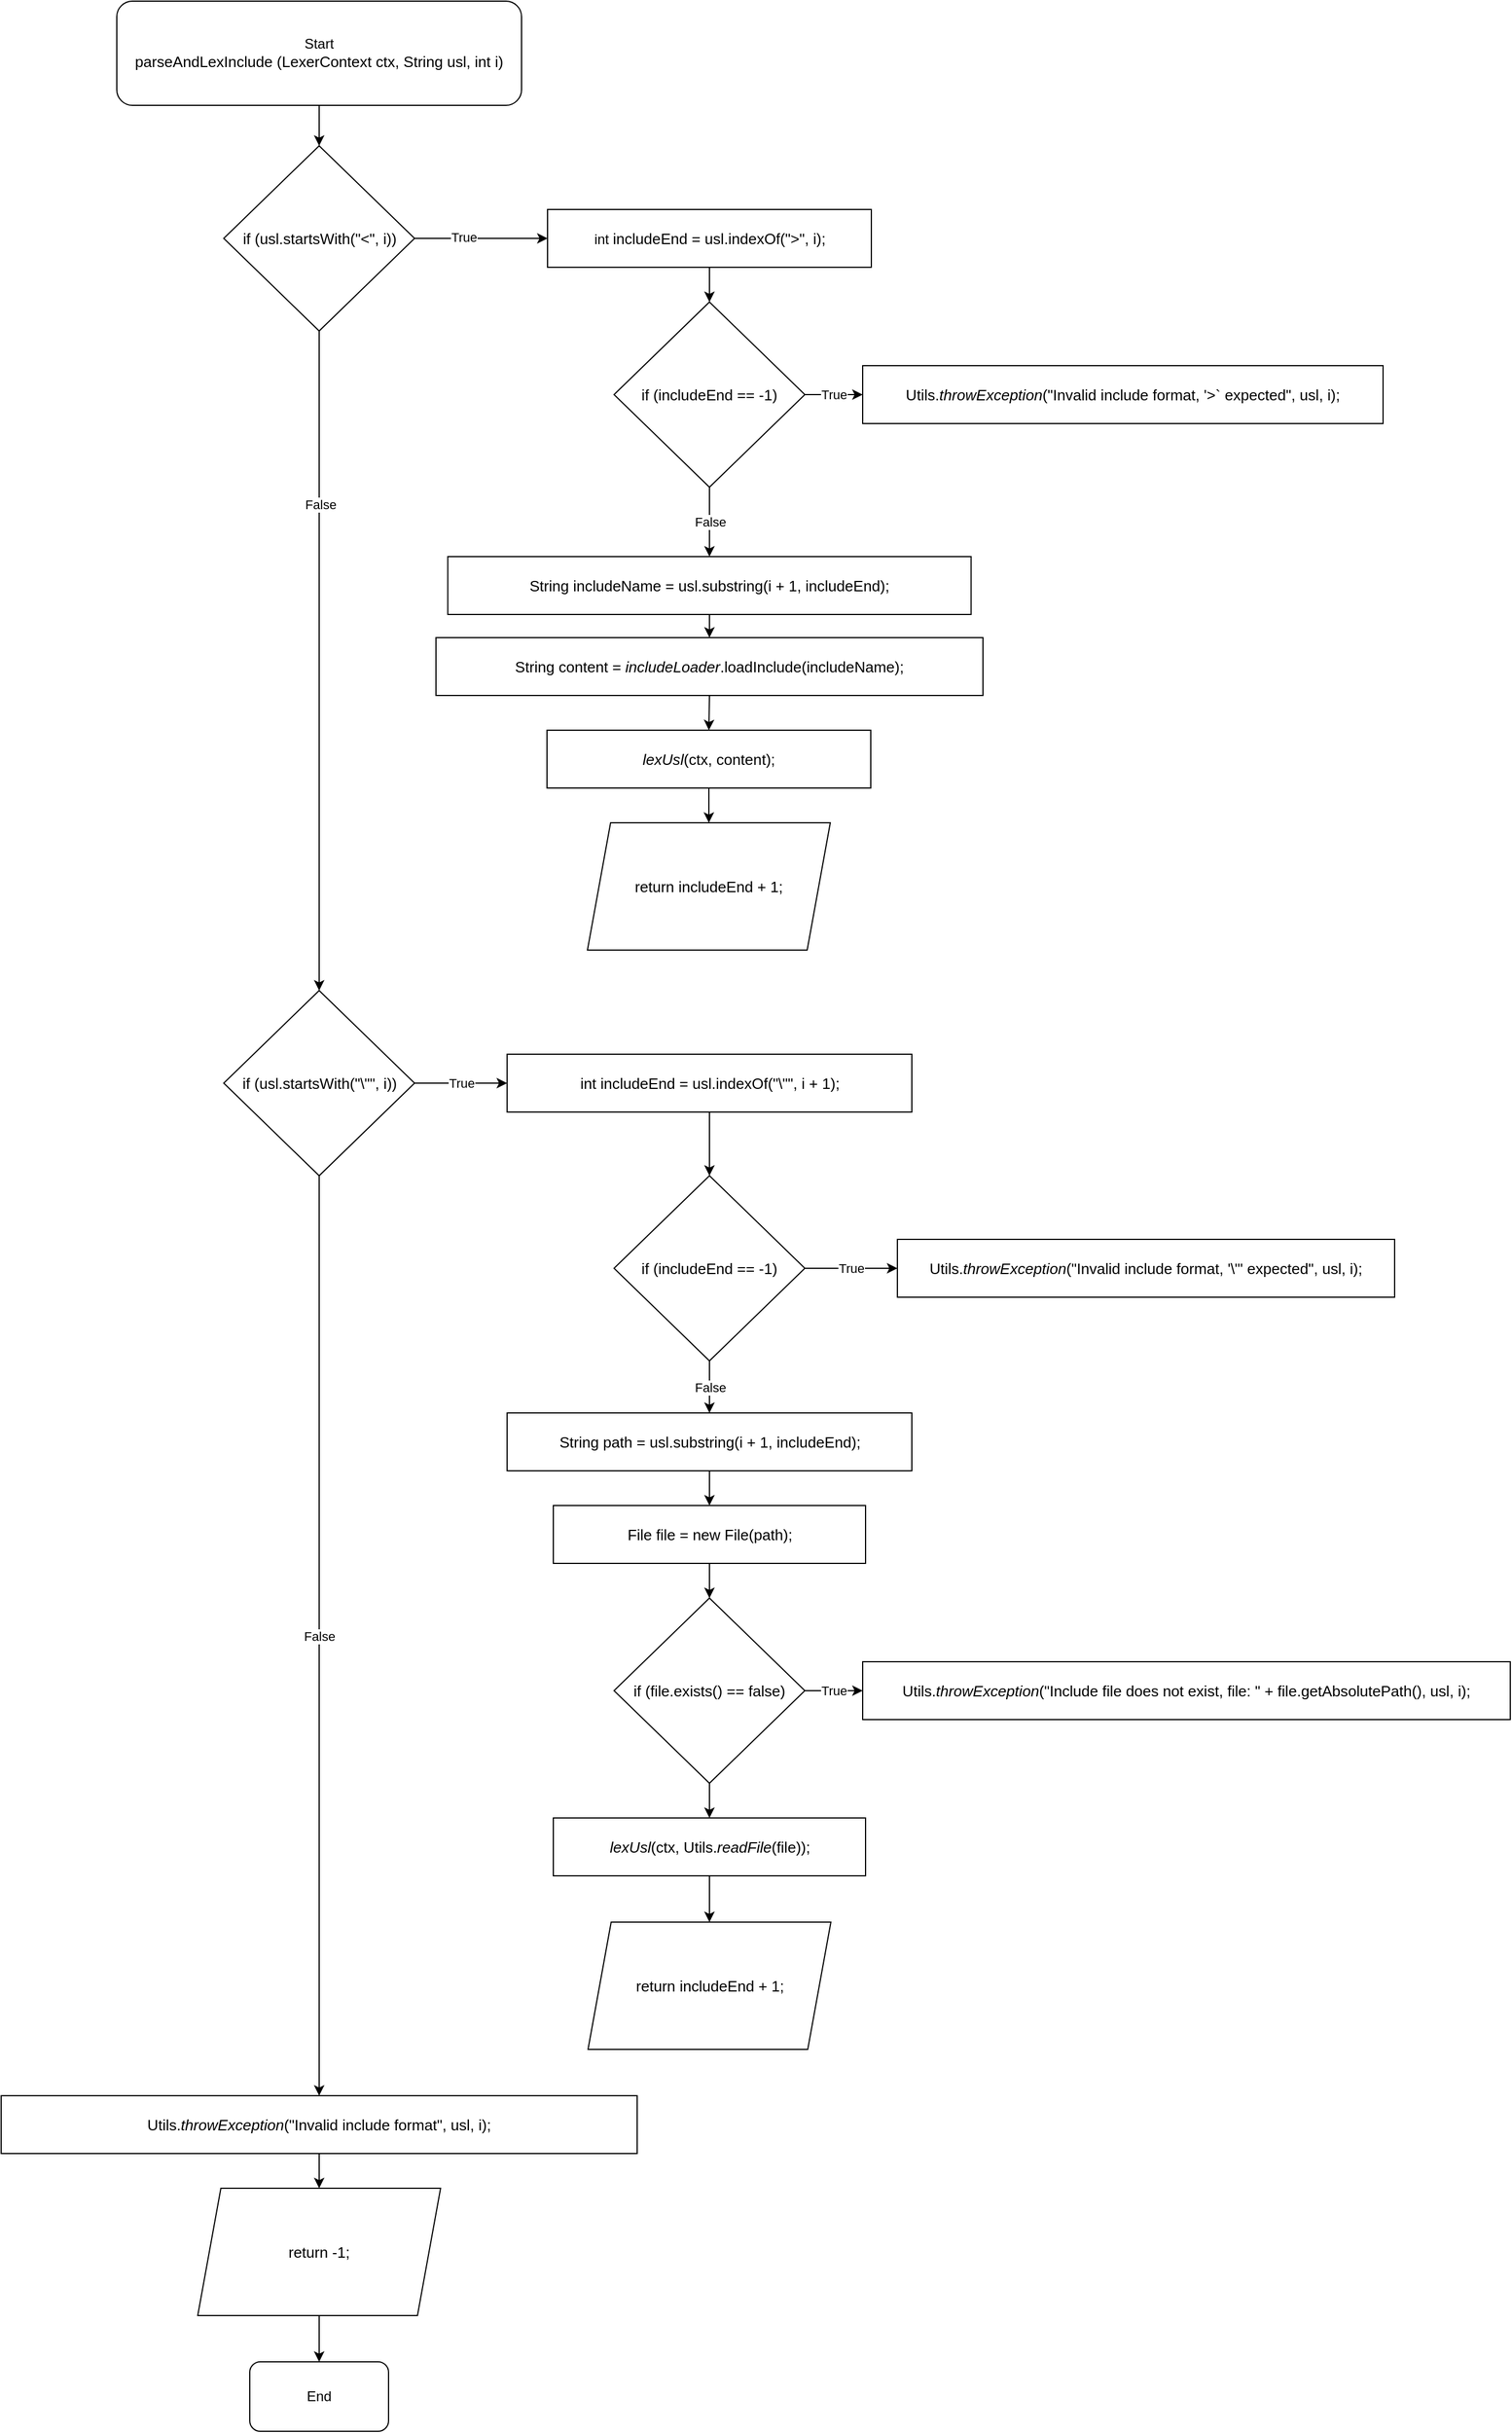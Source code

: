 <mxfile version="13.7.7" type="device"><diagram id="kIZtpGlu0OPx5KsmUkiF" name="Page-1"><mxGraphModel dx="1321" dy="767" grid="1" gridSize="10" guides="1" tooltips="1" connect="1" arrows="1" fold="1" page="1" pageScale="1" pageWidth="1654" pageHeight="2336" math="0" shadow="0"><root><mxCell id="0"/><mxCell id="1" parent="0"/><mxCell id="954dEGMKe_wsA58jhzAq-72" style="edgeStyle=orthogonalEdgeStyle;rounded=0;orthogonalLoop=1;jettySize=auto;html=1;exitX=0.5;exitY=1;exitDx=0;exitDy=0;entryX=0.5;entryY=0;entryDx=0;entryDy=0;labelBackgroundColor=#ffffff;fontFamily=Helvetica;fontColor=#000000;" edge="1" parent="1" source="954dEGMKe_wsA58jhzAq-40" target="954dEGMKe_wsA58jhzAq-45"><mxGeometry relative="1" as="geometry"><mxPoint x="827.5" y="310" as="sourcePoint"/></mxGeometry></mxCell><mxCell id="954dEGMKe_wsA58jhzAq-1" value="Start&lt;br&gt;&lt;div style=&quot;font-size: 9.8pt;&quot;&gt;&lt;span style=&quot;&quot;&gt;parseAndLexInclude &lt;/span&gt;(LexerContext ctx&lt;span style=&quot;&quot;&gt;, &lt;/span&gt;String usl&lt;span style=&quot;&quot;&gt;, int &lt;/span&gt;i)&lt;/div&gt;" style="rounded=1;whiteSpace=wrap;html=1;labelBackgroundColor=none;fontFamily=Helvetica;" vertex="1" parent="1"><mxGeometry x="315" y="10" width="350" height="90" as="geometry"/></mxCell><mxCell id="954dEGMKe_wsA58jhzAq-3" style="edgeStyle=orthogonalEdgeStyle;rounded=0;orthogonalLoop=1;jettySize=auto;html=1;exitX=0.5;exitY=1;exitDx=0;exitDy=0;entryX=0.5;entryY=0;entryDx=0;entryDy=0;" edge="1" parent="1" source="954dEGMKe_wsA58jhzAq-1" target="954dEGMKe_wsA58jhzAq-9"><mxGeometry relative="1" as="geometry"><mxPoint x="490" y="200" as="sourcePoint"/></mxGeometry></mxCell><mxCell id="954dEGMKe_wsA58jhzAq-41" style="edgeStyle=orthogonalEdgeStyle;rounded=0;orthogonalLoop=1;jettySize=auto;html=1;exitX=1;exitY=0.5;exitDx=0;exitDy=0;entryX=0;entryY=0.5;entryDx=0;entryDy=0;fontFamily=Helvetica;labelBackgroundColor=#ffffff;" edge="1" parent="1" source="954dEGMKe_wsA58jhzAq-9" target="954dEGMKe_wsA58jhzAq-40"><mxGeometry relative="1" as="geometry"/></mxCell><mxCell id="954dEGMKe_wsA58jhzAq-42" value="True" style="edgeLabel;html=1;align=center;verticalAlign=middle;resizable=0;points=[];fontFamily=Helvetica;labelBackgroundColor=#ffffff;" vertex="1" connectable="0" parent="954dEGMKe_wsA58jhzAq-41"><mxGeometry x="-0.267" y="1" relative="1" as="geometry"><mxPoint as="offset"/></mxGeometry></mxCell><mxCell id="954dEGMKe_wsA58jhzAq-53" style="edgeStyle=orthogonalEdgeStyle;rounded=0;orthogonalLoop=1;jettySize=auto;html=1;exitX=0.5;exitY=1;exitDx=0;exitDy=0;fontFamily=Helvetica;entryX=0.5;entryY=0;entryDx=0;entryDy=0;labelBackgroundColor=#ffffff;" edge="1" parent="1" source="954dEGMKe_wsA58jhzAq-9" target="954dEGMKe_wsA58jhzAq-54"><mxGeometry relative="1" as="geometry"><mxPoint x="489.647" y="978.715" as="targetPoint"/></mxGeometry></mxCell><mxCell id="954dEGMKe_wsA58jhzAq-77" value="False" style="edgeLabel;html=1;align=center;verticalAlign=middle;resizable=0;points=[];fontFamily=Helvetica;fontColor=#000000;" vertex="1" connectable="0" parent="954dEGMKe_wsA58jhzAq-53"><mxGeometry x="-0.473" y="1" relative="1" as="geometry"><mxPoint as="offset"/></mxGeometry></mxCell><mxCell id="954dEGMKe_wsA58jhzAq-9" value="&lt;div&gt;&lt;div style=&quot;font-size: 9.8pt;&quot;&gt;&lt;span style=&quot;&quot;&gt;if &lt;/span&gt;(usl.startsWith(&lt;span style=&quot;&quot;&gt;&quot;&amp;lt;&quot;&lt;/span&gt;&lt;span style=&quot;&quot;&gt;, &lt;/span&gt;i))&lt;/div&gt;&lt;/div&gt;" style="rhombus;whiteSpace=wrap;html=1;labelBackgroundColor=none;fontFamily=Helvetica;" vertex="1" parent="1"><mxGeometry x="407.5" y="135" width="165" height="160" as="geometry"/></mxCell><mxCell id="954dEGMKe_wsA58jhzAq-32" style="edgeStyle=orthogonalEdgeStyle;rounded=0;orthogonalLoop=1;jettySize=auto;html=1;exitX=0.5;exitY=1;exitDx=0;exitDy=0;fontFamily=Helvetica;fontColor=#000000;entryX=0.5;entryY=0;entryDx=0;entryDy=0;" edge="1" parent="1" source="954dEGMKe_wsA58jhzAq-33" target="954dEGMKe_wsA58jhzAq-37"><mxGeometry relative="1" as="geometry"><mxPoint x="486" y="2230.0" as="targetPoint"/></mxGeometry></mxCell><mxCell id="954dEGMKe_wsA58jhzAq-33" value="&lt;div style=&quot;font-size: 9.8pt&quot;&gt;&lt;div style=&quot;font-size: 9.8pt;&quot;&gt;&lt;span style=&quot;&quot;&gt;return &lt;/span&gt;-&lt;span style=&quot;&quot;&gt;1&lt;/span&gt;&lt;span style=&quot;&quot;&gt;;&lt;/span&gt;&lt;/div&gt;&lt;/div&gt;" style="shape=parallelogram;perimeter=parallelogramPerimeter;whiteSpace=wrap;html=1;fixedSize=1;labelBackgroundColor=#ffffff;fontFamily=Helvetica;" vertex="1" parent="1"><mxGeometry x="385" y="1900" width="210" height="110" as="geometry"/></mxCell><mxCell id="954dEGMKe_wsA58jhzAq-37" value="End" style="rounded=1;whiteSpace=wrap;html=1;labelBackgroundColor=none;fontFamily=Helvetica;fontColor=#000000;" vertex="1" parent="1"><mxGeometry x="430" y="2050" width="120" height="60" as="geometry"/></mxCell><mxCell id="954dEGMKe_wsA58jhzAq-40" value="&lt;span style=&quot;font-size: 0px&quot;&gt;%3CmxGraphModel%3E%3Croot%3E%3CmxCell%20id%3D%220%22%2F%3E%3CmxCell%20id%3D%221%22%20parent%3D%220%22%2F%3E%3CmxCell%20id%3D%222%22%20value%3D%22%26lt%3Bpre%20style%3D%26quot%3B%26quot%3B%26gt%3B%26lt%3Bfont%20face%3D%26quot%3BHelvetica%26quot%3B%20style%3D%26quot%3Bfont-size%3A%2012px%26quot%3B%26gt%3BString%20blockDef%20%3D%20usl.substring(i%2C%20blockDefEnd)%3B%26lt%3B%2Ffont%26gt%3B%26lt%3B%2Fpre%26gt%3B%22%20style%3D%22rounded%3D0%3BwhiteSpace%3Dwrap%3Bhtml%3D1%3BlabelBackgroundColor%3D%23ffffff%3B%22%20vertex%3D%221%22%20parent%3D%221%22%3E%3CmxGeometry%20x%3D%22687%22%20y%3D%22190%22%20width%3D%22280%22%20height%3D%2250%22%20as%3D%22geometry%22%2F%3E%3C%2FmxCell%3E%3C%2Froot%3E%3C%2FmxGraphModel%3E&lt;/span&gt;int&amp;nbsp;&lt;span style=&quot;font-size: 9.8pt&quot;&gt;includeEnd = usl.indexOf(&lt;/span&gt;&lt;span style=&quot;font-size: 9.8pt&quot;&gt;&quot;&amp;gt;&quot;&lt;/span&gt;&lt;span style=&quot;font-size: 9.8pt&quot;&gt;,&amp;nbsp;&lt;/span&gt;&lt;span style=&quot;font-size: 9.8pt&quot;&gt;i)&lt;/span&gt;&lt;span style=&quot;font-size: 9.8pt&quot;&gt;;&lt;/span&gt;" style="rounded=0;whiteSpace=wrap;html=1;labelBackgroundColor=#ffffff;fontFamily=Helvetica;" vertex="1" parent="1"><mxGeometry x="687.5" y="190" width="280" height="50" as="geometry"/></mxCell><mxCell id="954dEGMKe_wsA58jhzAq-48" value="True" style="edgeStyle=orthogonalEdgeStyle;rounded=0;orthogonalLoop=1;jettySize=auto;html=1;exitX=1;exitY=0.5;exitDx=0;exitDy=0;entryX=0;entryY=0.5;entryDx=0;entryDy=0;fontFamily=Helvetica;labelBackgroundColor=#ffffff;" edge="1" parent="1" source="954dEGMKe_wsA58jhzAq-45" target="954dEGMKe_wsA58jhzAq-47"><mxGeometry relative="1" as="geometry"/></mxCell><mxCell id="954dEGMKe_wsA58jhzAq-73" value="False" style="edgeStyle=orthogonalEdgeStyle;rounded=0;orthogonalLoop=1;jettySize=auto;html=1;exitX=0.5;exitY=1;exitDx=0;exitDy=0;entryX=0.5;entryY=0;entryDx=0;entryDy=0;labelBackgroundColor=#ffffff;fontFamily=Helvetica;fontColor=#000000;" edge="1" parent="1" source="954dEGMKe_wsA58jhzAq-45" target="954dEGMKe_wsA58jhzAq-49"><mxGeometry relative="1" as="geometry"/></mxCell><mxCell id="954dEGMKe_wsA58jhzAq-45" value="&lt;div style=&quot;font-size: 9.8pt&quot;&gt;&lt;div style=&quot;font-size: 9.8pt;&quot;&gt;&lt;span style=&quot;&quot;&gt;if &lt;/span&gt;(includeEnd == -&lt;span style=&quot;&quot;&gt;1&lt;/span&gt;)&lt;/div&gt;&lt;/div&gt;" style="rhombus;whiteSpace=wrap;html=1;labelBackgroundColor=#ffffff;fontFamily=Helvetica;" vertex="1" parent="1"><mxGeometry x="745" y="270" width="165" height="160" as="geometry"/></mxCell><mxCell id="954dEGMKe_wsA58jhzAq-47" value="&lt;div&gt;&lt;div style=&quot;font-size: 9.8pt;&quot;&gt;Utils.&lt;span style=&quot;font-style: italic&quot;&gt;throwException&lt;/span&gt;(&lt;span style=&quot;&quot;&gt;&quot;Invalid include format, '&amp;gt;` expected&quot;&lt;/span&gt;&lt;span style=&quot;&quot;&gt;, &lt;/span&gt;usl&lt;span style=&quot;&quot;&gt;, &lt;/span&gt;i)&lt;span style=&quot;&quot;&gt;;&lt;/span&gt;&lt;/div&gt;&lt;/div&gt;" style="rounded=0;whiteSpace=wrap;html=1;labelBackgroundColor=#ffffff;fontFamily=Helvetica;" vertex="1" parent="1"><mxGeometry x="960" y="325" width="450" height="50" as="geometry"/></mxCell><mxCell id="954dEGMKe_wsA58jhzAq-74" style="edgeStyle=orthogonalEdgeStyle;rounded=0;orthogonalLoop=1;jettySize=auto;html=1;exitX=0.5;exitY=1;exitDx=0;exitDy=0;entryX=0.5;entryY=0;entryDx=0;entryDy=0;labelBackgroundColor=#ffffff;fontFamily=Helvetica;fontColor=#000000;" edge="1" parent="1" source="954dEGMKe_wsA58jhzAq-49" target="954dEGMKe_wsA58jhzAq-50"><mxGeometry relative="1" as="geometry"/></mxCell><mxCell id="954dEGMKe_wsA58jhzAq-49" value="&lt;div&gt;&lt;div style=&quot;font-size: 9.8pt;&quot;&gt;String includeName = usl.substring(i + &lt;span style=&quot;&quot;&gt;1&lt;/span&gt;&lt;span style=&quot;&quot;&gt;, &lt;/span&gt;includeEnd)&lt;span style=&quot;&quot;&gt;;&lt;/span&gt;&lt;/div&gt;&lt;/div&gt;" style="rounded=0;whiteSpace=wrap;html=1;labelBackgroundColor=#ffffff;fontFamily=Helvetica;" vertex="1" parent="1"><mxGeometry x="601.25" y="490" width="452.5" height="50" as="geometry"/></mxCell><mxCell id="954dEGMKe_wsA58jhzAq-75" style="edgeStyle=orthogonalEdgeStyle;rounded=0;orthogonalLoop=1;jettySize=auto;html=1;exitX=0.5;exitY=1;exitDx=0;exitDy=0;entryX=0.5;entryY=0;entryDx=0;entryDy=0;labelBackgroundColor=#ffffff;fontFamily=Helvetica;fontColor=#000000;" edge="1" parent="1" source="954dEGMKe_wsA58jhzAq-50" target="954dEGMKe_wsA58jhzAq-51"><mxGeometry relative="1" as="geometry"/></mxCell><mxCell id="954dEGMKe_wsA58jhzAq-50" value="&lt;div&gt;&lt;div style=&quot;font-size: 9.8pt;&quot;&gt;&lt;div style=&quot;font-size: 9.8pt;&quot;&gt;String content = &lt;span style=&quot;font-style: italic;&quot;&gt;includeLoader&lt;/span&gt;.loadInclude(includeName)&lt;span style=&quot;&quot;&gt;;&lt;/span&gt;&lt;/div&gt;&lt;/div&gt;&lt;/div&gt;" style="rounded=0;whiteSpace=wrap;html=1;labelBackgroundColor=#ffffff;fontFamily=Helvetica;" vertex="1" parent="1"><mxGeometry x="591" y="560" width="473" height="50" as="geometry"/></mxCell><mxCell id="954dEGMKe_wsA58jhzAq-76" style="edgeStyle=orthogonalEdgeStyle;rounded=0;orthogonalLoop=1;jettySize=auto;html=1;exitX=0.5;exitY=1;exitDx=0;exitDy=0;entryX=0.5;entryY=0;entryDx=0;entryDy=0;labelBackgroundColor=#ffffff;fontFamily=Helvetica;fontColor=#000000;" edge="1" parent="1" source="954dEGMKe_wsA58jhzAq-51" target="954dEGMKe_wsA58jhzAq-52"><mxGeometry relative="1" as="geometry"/></mxCell><mxCell id="954dEGMKe_wsA58jhzAq-51" value="&lt;div&gt;&lt;div style=&quot;font-size: 9.8pt;&quot;&gt;&lt;div style=&quot;font-size: 9.8pt;&quot;&gt;&lt;div style=&quot;font-size: 9.8pt;&quot;&gt;&lt;span style=&quot;font-style: italic&quot;&gt;lexUsl&lt;/span&gt;(ctx&lt;span style=&quot;&quot;&gt;, &lt;/span&gt;content)&lt;span style=&quot;&quot;&gt;;&lt;/span&gt;&lt;/div&gt;&lt;/div&gt;&lt;/div&gt;&lt;/div&gt;" style="rounded=0;whiteSpace=wrap;html=1;labelBackgroundColor=#ffffff;fontFamily=Helvetica;" vertex="1" parent="1"><mxGeometry x="687" y="640" width="280" height="50" as="geometry"/></mxCell><mxCell id="954dEGMKe_wsA58jhzAq-52" value="&lt;div style=&quot;font-size: 9.8pt&quot;&gt;&lt;div style=&quot;font-size: 9.8pt;&quot;&gt;&lt;span style=&quot;&quot;&gt;return &lt;/span&gt;includeEnd + &lt;span style=&quot;&quot;&gt;1&lt;/span&gt;&lt;span style=&quot;&quot;&gt;;&lt;/span&gt;&lt;/div&gt;&lt;/div&gt;" style="shape=parallelogram;perimeter=parallelogramPerimeter;whiteSpace=wrap;html=1;fixedSize=1;labelBackgroundColor=#ffffff;fontFamily=Helvetica;" vertex="1" parent="1"><mxGeometry x="722" y="720" width="210" height="110" as="geometry"/></mxCell><mxCell id="954dEGMKe_wsA58jhzAq-78" value="True" style="edgeStyle=orthogonalEdgeStyle;rounded=0;orthogonalLoop=1;jettySize=auto;html=1;exitX=1;exitY=0.5;exitDx=0;exitDy=0;entryX=0;entryY=0.5;entryDx=0;entryDy=0;labelBackgroundColor=#ffffff;fontFamily=Helvetica;fontColor=#000000;" edge="1" parent="1" source="954dEGMKe_wsA58jhzAq-54" target="954dEGMKe_wsA58jhzAq-55"><mxGeometry relative="1" as="geometry"/></mxCell><mxCell id="954dEGMKe_wsA58jhzAq-85" value="False" style="edgeStyle=orthogonalEdgeStyle;rounded=0;orthogonalLoop=1;jettySize=auto;html=1;exitX=0.5;exitY=1;exitDx=0;exitDy=0;entryX=0.5;entryY=0;entryDx=0;entryDy=0;labelBackgroundColor=#ffffff;fontFamily=Helvetica;fontColor=#000000;" edge="1" parent="1" source="954dEGMKe_wsA58jhzAq-54" target="954dEGMKe_wsA58jhzAq-67"><mxGeometry relative="1" as="geometry"/></mxCell><mxCell id="954dEGMKe_wsA58jhzAq-54" value="&lt;div style=&quot;font-size: 9.8pt&quot;&gt;&lt;div style=&quot;font-size: 9.8pt;&quot;&gt;&lt;span style=&quot;&quot;&gt;if &lt;/span&gt;(usl.startsWith(&lt;span style=&quot;&quot;&gt;&quot;&lt;/span&gt;&lt;span style=&quot;&quot;&gt;\&quot;&lt;/span&gt;&lt;span style=&quot;&quot;&gt;&quot;&lt;/span&gt;&lt;span style=&quot;&quot;&gt;, &lt;/span&gt;i))&lt;/div&gt;&lt;/div&gt;" style="rhombus;whiteSpace=wrap;html=1;labelBackgroundColor=#ffffff;fontFamily=Helvetica;" vertex="1" parent="1"><mxGeometry x="407.5" y="865" width="165" height="160" as="geometry"/></mxCell><mxCell id="954dEGMKe_wsA58jhzAq-79" style="edgeStyle=orthogonalEdgeStyle;rounded=0;orthogonalLoop=1;jettySize=auto;html=1;exitX=0.5;exitY=1;exitDx=0;exitDy=0;entryX=0.5;entryY=0;entryDx=0;entryDy=0;labelBackgroundColor=#ffffff;fontFamily=Helvetica;fontColor=#000000;" edge="1" parent="1" source="954dEGMKe_wsA58jhzAq-55" target="954dEGMKe_wsA58jhzAq-57"><mxGeometry relative="1" as="geometry"/></mxCell><mxCell id="954dEGMKe_wsA58jhzAq-55" value="&lt;div&gt;&lt;div style=&quot;font-size: 9.8pt;&quot;&gt;&lt;div style=&quot;font-size: 9.8pt;&quot;&gt;&lt;div style=&quot;font-size: 9.8pt;&quot;&gt;&lt;div style=&quot;font-size: 9.8pt;&quot;&gt;&lt;span style=&quot;&quot;&gt;int &lt;/span&gt;includeEnd = usl.indexOf(&lt;span style=&quot;&quot;&gt;&quot;&lt;/span&gt;&lt;span style=&quot;&quot;&gt;\&quot;&lt;/span&gt;&lt;span style=&quot;&quot;&gt;&quot;&lt;/span&gt;&lt;span style=&quot;&quot;&gt;, &lt;/span&gt;i + &lt;span style=&quot;&quot;&gt;1&lt;/span&gt;)&lt;span style=&quot;&quot;&gt;;&lt;/span&gt;&lt;/div&gt;&lt;/div&gt;&lt;/div&gt;&lt;/div&gt;&lt;/div&gt;" style="rounded=0;whiteSpace=wrap;html=1;labelBackgroundColor=#ffffff;fontFamily=Helvetica;" vertex="1" parent="1"><mxGeometry x="652.5" y="920" width="350" height="50" as="geometry"/></mxCell><mxCell id="954dEGMKe_wsA58jhzAq-56" value="True" style="edgeStyle=orthogonalEdgeStyle;rounded=0;orthogonalLoop=1;jettySize=auto;html=1;exitX=1;exitY=0.5;exitDx=0;exitDy=0;entryX=0;entryY=0.5;entryDx=0;entryDy=0;fontFamily=Helvetica;labelBackgroundColor=#ffffff;" edge="1" parent="1" source="954dEGMKe_wsA58jhzAq-57" target="954dEGMKe_wsA58jhzAq-58"><mxGeometry relative="1" as="geometry"/></mxCell><mxCell id="954dEGMKe_wsA58jhzAq-80" value="False" style="edgeStyle=orthogonalEdgeStyle;rounded=0;orthogonalLoop=1;jettySize=auto;html=1;exitX=0.5;exitY=1;exitDx=0;exitDy=0;entryX=0.5;entryY=0;entryDx=0;entryDy=0;labelBackgroundColor=#ffffff;fontFamily=Helvetica;fontColor=#000000;" edge="1" parent="1" source="954dEGMKe_wsA58jhzAq-57" target="954dEGMKe_wsA58jhzAq-59"><mxGeometry relative="1" as="geometry"/></mxCell><mxCell id="954dEGMKe_wsA58jhzAq-57" value="&lt;div style=&quot;font-size: 9.8pt&quot;&gt;&lt;div style=&quot;font-size: 9.8pt;&quot;&gt;&lt;div style=&quot;font-size: 9.8pt;&quot;&gt;&lt;span style=&quot;&quot;&gt;if &lt;/span&gt;(includeEnd == -&lt;span style=&quot;&quot;&gt;1&lt;/span&gt;)&lt;/div&gt;&lt;/div&gt;&lt;/div&gt;" style="rhombus;whiteSpace=wrap;html=1;labelBackgroundColor=#ffffff;fontFamily=Helvetica;" vertex="1" parent="1"><mxGeometry x="745" y="1025" width="165" height="160" as="geometry"/></mxCell><mxCell id="954dEGMKe_wsA58jhzAq-58" value="&lt;div&gt;&lt;div style=&quot;font-size: 9.8pt;&quot;&gt;&lt;div style=&quot;font-size: 9.8pt;&quot;&gt;Utils.&lt;span style=&quot;font-style: italic&quot;&gt;throwException&lt;/span&gt;(&lt;span style=&quot;&quot;&gt;&quot;Invalid include format, '&lt;/span&gt;&lt;span style=&quot;&quot;&gt;\&quot;&lt;/span&gt;&lt;span style=&quot;&quot;&gt;' expected&quot;&lt;/span&gt;&lt;span style=&quot;&quot;&gt;, &lt;/span&gt;usl&lt;span style=&quot;&quot;&gt;, &lt;/span&gt;i)&lt;span style=&quot;&quot;&gt;;&lt;/span&gt;&lt;/div&gt;&lt;/div&gt;&lt;/div&gt;" style="rounded=0;whiteSpace=wrap;html=1;labelBackgroundColor=#ffffff;fontFamily=Helvetica;" vertex="1" parent="1"><mxGeometry x="990" y="1080" width="430" height="50" as="geometry"/></mxCell><mxCell id="954dEGMKe_wsA58jhzAq-81" style="edgeStyle=orthogonalEdgeStyle;rounded=0;orthogonalLoop=1;jettySize=auto;html=1;exitX=0.5;exitY=1;exitDx=0;exitDy=0;entryX=0.5;entryY=0;entryDx=0;entryDy=0;labelBackgroundColor=#ffffff;fontFamily=Helvetica;fontColor=#000000;" edge="1" parent="1" source="954dEGMKe_wsA58jhzAq-59" target="954dEGMKe_wsA58jhzAq-60"><mxGeometry relative="1" as="geometry"/></mxCell><mxCell id="954dEGMKe_wsA58jhzAq-59" value="&lt;div&gt;&lt;div style=&quot;font-size: 9.8pt;&quot;&gt;&lt;div style=&quot;font-size: 9.8pt;&quot;&gt;&lt;div style=&quot;font-size: 9.8pt;&quot;&gt;&lt;div style=&quot;font-size: 9.8pt;&quot;&gt;&lt;div style=&quot;font-size: 9.8pt;&quot;&gt;String path = usl.substring(i + &lt;span style=&quot;&quot;&gt;1&lt;/span&gt;&lt;span style=&quot;&quot;&gt;, &lt;/span&gt;includeEnd)&lt;span style=&quot;&quot;&gt;;&lt;/span&gt;&lt;/div&gt;&lt;/div&gt;&lt;/div&gt;&lt;/div&gt;&lt;/div&gt;&lt;/div&gt;" style="rounded=0;whiteSpace=wrap;html=1;labelBackgroundColor=#ffffff;fontFamily=Helvetica;" vertex="1" parent="1"><mxGeometry x="652.5" y="1230" width="350" height="50" as="geometry"/></mxCell><mxCell id="954dEGMKe_wsA58jhzAq-82" style="edgeStyle=orthogonalEdgeStyle;rounded=0;orthogonalLoop=1;jettySize=auto;html=1;exitX=0.5;exitY=1;exitDx=0;exitDy=0;entryX=0.5;entryY=0;entryDx=0;entryDy=0;labelBackgroundColor=#ffffff;fontFamily=Helvetica;fontColor=#000000;" edge="1" parent="1" source="954dEGMKe_wsA58jhzAq-60" target="954dEGMKe_wsA58jhzAq-62"><mxGeometry relative="1" as="geometry"/></mxCell><mxCell id="954dEGMKe_wsA58jhzAq-60" value="&lt;div&gt;&lt;div style=&quot;font-size: 9.8pt;&quot;&gt;&lt;div style=&quot;font-size: 9.8pt;&quot;&gt;&lt;div style=&quot;font-size: 9.8pt;&quot;&gt;&lt;div style=&quot;font-size: 9.8pt;&quot;&gt;&lt;div style=&quot;font-size: 9.8pt;&quot;&gt;&lt;div style=&quot;font-size: 9.8pt;&quot;&gt;File file = &lt;span style=&quot;&quot;&gt;new &lt;/span&gt;File(path)&lt;span style=&quot;&quot;&gt;;&lt;/span&gt;&lt;/div&gt;&lt;/div&gt;&lt;/div&gt;&lt;/div&gt;&lt;/div&gt;&lt;/div&gt;&lt;/div&gt;" style="rounded=0;whiteSpace=wrap;html=1;labelBackgroundColor=#ffffff;fontFamily=Helvetica;" vertex="1" parent="1"><mxGeometry x="692.5" y="1310" width="270" height="50" as="geometry"/></mxCell><mxCell id="954dEGMKe_wsA58jhzAq-61" value="True" style="edgeStyle=orthogonalEdgeStyle;rounded=0;orthogonalLoop=1;jettySize=auto;html=1;exitX=1;exitY=0.5;exitDx=0;exitDy=0;entryX=0;entryY=0.5;entryDx=0;entryDy=0;fontFamily=Helvetica;labelBackgroundColor=#ffffff;" edge="1" parent="1" source="954dEGMKe_wsA58jhzAq-62" target="954dEGMKe_wsA58jhzAq-63"><mxGeometry relative="1" as="geometry"/></mxCell><mxCell id="954dEGMKe_wsA58jhzAq-83" style="edgeStyle=orthogonalEdgeStyle;rounded=0;orthogonalLoop=1;jettySize=auto;html=1;exitX=0.5;exitY=1;exitDx=0;exitDy=0;entryX=0.5;entryY=0;entryDx=0;entryDy=0;labelBackgroundColor=#ffffff;fontFamily=Helvetica;fontColor=#000000;" edge="1" parent="1" source="954dEGMKe_wsA58jhzAq-62" target="954dEGMKe_wsA58jhzAq-64"><mxGeometry relative="1" as="geometry"/></mxCell><mxCell id="954dEGMKe_wsA58jhzAq-62" value="&lt;div style=&quot;font-size: 9.8pt&quot;&gt;&lt;div style=&quot;font-size: 9.8pt;&quot;&gt;&lt;div style=&quot;font-size: 9.8pt;&quot;&gt;&lt;div style=&quot;font-size: 9.8pt;&quot;&gt;&lt;span style=&quot;&quot;&gt;if &lt;/span&gt;(file.exists() == &lt;span style=&quot;&quot;&gt;false&lt;/span&gt;)&lt;/div&gt;&lt;/div&gt;&lt;/div&gt;&lt;/div&gt;" style="rhombus;whiteSpace=wrap;html=1;labelBackgroundColor=#ffffff;fontFamily=Helvetica;" vertex="1" parent="1"><mxGeometry x="745" y="1390" width="165" height="160" as="geometry"/></mxCell><mxCell id="954dEGMKe_wsA58jhzAq-63" value="&lt;div&gt;&lt;div style=&quot;font-size: 9.8pt;&quot;&gt;&lt;div style=&quot;font-size: 9.8pt;&quot;&gt;&lt;div style=&quot;font-size: 9.8pt;&quot;&gt;Utils.&lt;span style=&quot;font-style: italic&quot;&gt;throwException&lt;/span&gt;(&lt;span style=&quot;&quot;&gt;&quot;Include file does not exist, file: &quot; &lt;/span&gt;+ file.getAbsolutePath()&lt;span style=&quot;&quot;&gt;, &lt;/span&gt;usl&lt;span style=&quot;&quot;&gt;, &lt;/span&gt;i)&lt;span style=&quot;&quot;&gt;;&lt;/span&gt;&lt;/div&gt;&lt;/div&gt;&lt;/div&gt;&lt;/div&gt;" style="rounded=0;whiteSpace=wrap;html=1;labelBackgroundColor=#ffffff;fontFamily=Helvetica;" vertex="1" parent="1"><mxGeometry x="960" y="1445" width="560" height="50" as="geometry"/></mxCell><mxCell id="954dEGMKe_wsA58jhzAq-84" style="edgeStyle=orthogonalEdgeStyle;rounded=0;orthogonalLoop=1;jettySize=auto;html=1;exitX=0.5;exitY=1;exitDx=0;exitDy=0;labelBackgroundColor=#ffffff;fontFamily=Helvetica;fontColor=#000000;" edge="1" parent="1" source="954dEGMKe_wsA58jhzAq-64" target="954dEGMKe_wsA58jhzAq-65"><mxGeometry relative="1" as="geometry"/></mxCell><mxCell id="954dEGMKe_wsA58jhzAq-64" value="&lt;div&gt;&lt;div style=&quot;font-size: 9.8pt;&quot;&gt;&lt;div style=&quot;font-size: 9.8pt;&quot;&gt;&lt;div style=&quot;font-size: 9.8pt;&quot;&gt;&lt;div style=&quot;font-size: 9.8pt;&quot;&gt;&lt;div style=&quot;font-size: 9.8pt;&quot;&gt;&lt;div style=&quot;font-size: 9.8pt;&quot;&gt;&lt;div style=&quot;font-size: 9.8pt;&quot;&gt;&lt;span style=&quot;font-style: italic&quot;&gt;lexUsl&lt;/span&gt;(ctx&lt;span style=&quot;&quot;&gt;, &lt;/span&gt;Utils.&lt;span style=&quot;font-style: italic&quot;&gt;readFile&lt;/span&gt;(file))&lt;span style=&quot;&quot;&gt;;&lt;/span&gt;&lt;/div&gt;&lt;/div&gt;&lt;/div&gt;&lt;/div&gt;&lt;/div&gt;&lt;/div&gt;&lt;/div&gt;&lt;/div&gt;" style="rounded=0;whiteSpace=wrap;html=1;labelBackgroundColor=#ffffff;fontFamily=Helvetica;" vertex="1" parent="1"><mxGeometry x="692.5" y="1580" width="270" height="50" as="geometry"/></mxCell><mxCell id="954dEGMKe_wsA58jhzAq-65" value="&lt;div style=&quot;font-size: 9.8pt&quot;&gt;&lt;div style=&quot;font-size: 9.8pt;&quot;&gt;&lt;span style=&quot;&quot;&gt;return &lt;/span&gt;includeEnd + &lt;span style=&quot;&quot;&gt;1&lt;/span&gt;&lt;span style=&quot;&quot;&gt;;&lt;/span&gt;&lt;/div&gt;&lt;/div&gt;" style="shape=parallelogram;perimeter=parallelogramPerimeter;whiteSpace=wrap;html=1;fixedSize=1;labelBackgroundColor=#ffffff;fontFamily=Helvetica;" vertex="1" parent="1"><mxGeometry x="722.5" y="1670" width="210" height="110" as="geometry"/></mxCell><mxCell id="954dEGMKe_wsA58jhzAq-86" style="edgeStyle=orthogonalEdgeStyle;rounded=0;orthogonalLoop=1;jettySize=auto;html=1;exitX=0.5;exitY=1;exitDx=0;exitDy=0;entryX=0.5;entryY=0;entryDx=0;entryDy=0;labelBackgroundColor=#ffffff;fontFamily=Helvetica;fontColor=#000000;" edge="1" parent="1" source="954dEGMKe_wsA58jhzAq-67" target="954dEGMKe_wsA58jhzAq-33"><mxGeometry relative="1" as="geometry"/></mxCell><mxCell id="954dEGMKe_wsA58jhzAq-67" value="&lt;div&gt;&lt;div style=&quot;font-size: 9.8pt;&quot;&gt;&lt;div style=&quot;font-size: 9.8pt;&quot;&gt;&lt;div style=&quot;font-size: 9.8pt;&quot;&gt;Utils.&lt;span style=&quot;font-style: italic&quot;&gt;throwException&lt;/span&gt;(&lt;span style=&quot;&quot;&gt;&quot;Invalid include format&quot;&lt;/span&gt;&lt;span style=&quot;&quot;&gt;, &lt;/span&gt;usl&lt;span style=&quot;&quot;&gt;, &lt;/span&gt;i)&lt;span style=&quot;&quot;&gt;;&lt;/span&gt;&lt;/div&gt;&lt;/div&gt;&lt;/div&gt;&lt;/div&gt;" style="rounded=0;whiteSpace=wrap;html=1;labelBackgroundColor=#ffffff;fontFamily=Helvetica;" vertex="1" parent="1"><mxGeometry x="215" y="1820" width="550" height="50" as="geometry"/></mxCell></root></mxGraphModel></diagram></mxfile>